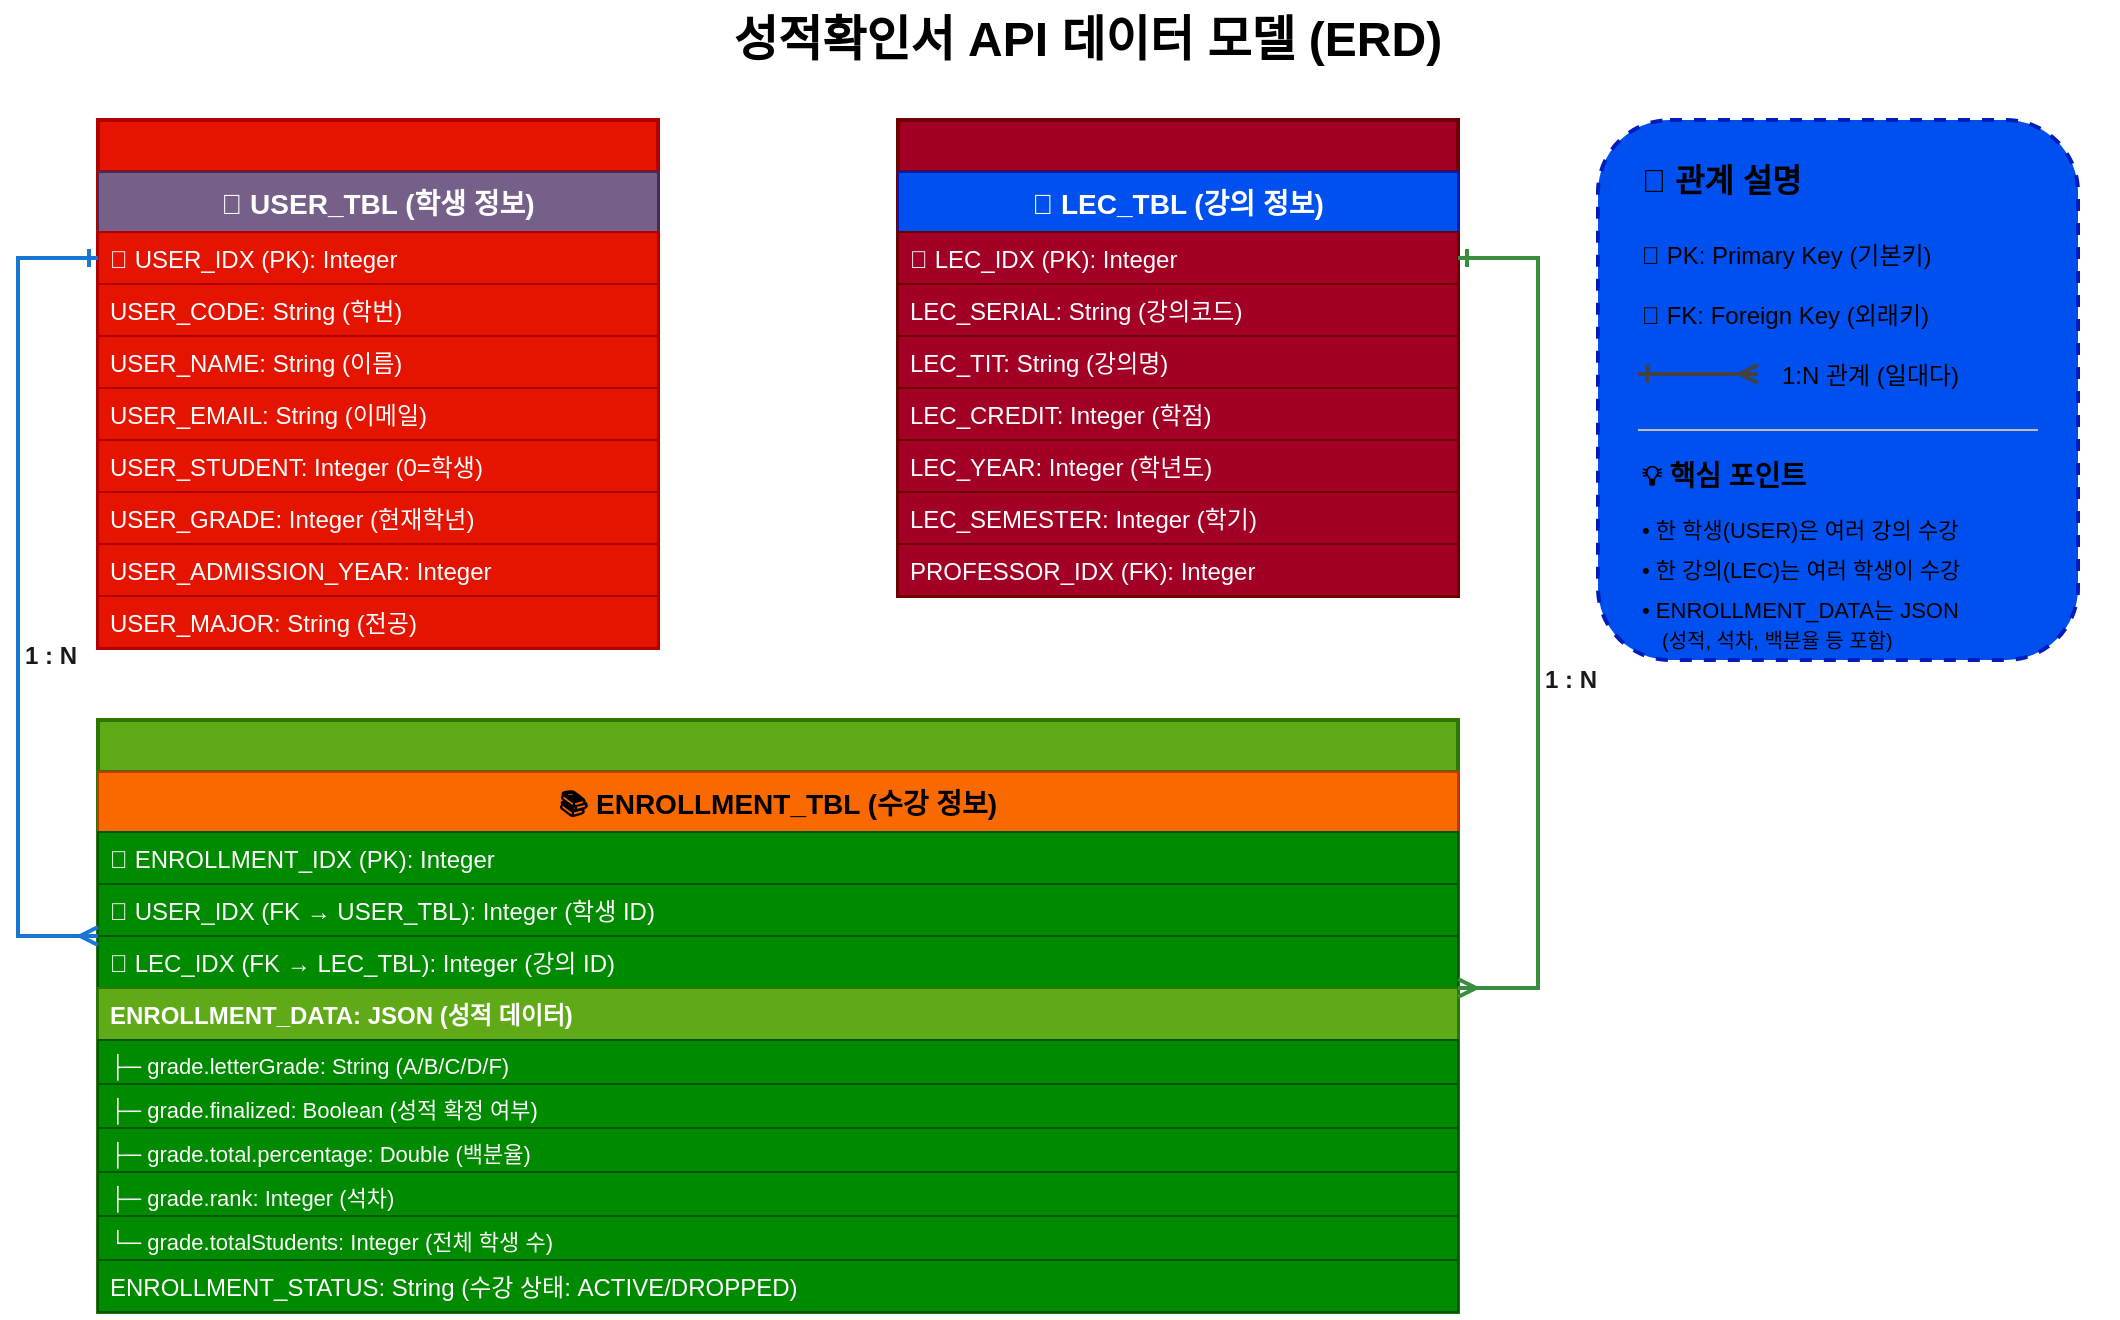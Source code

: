 <mxfile version="28.2.8">
  <diagram name="데이터 모델 ERD" id="data-model">
    <mxGraphModel dx="1678" dy="914" grid="1" gridSize="10" guides="1" tooltips="1" connect="1" arrows="1" fold="1" page="1" pageScale="1" pageWidth="1169" pageHeight="827" background="light-dark(#FFFFFF,#FFFFFF)" math="0" shadow="0">
      <root>
        <mxCell id="0" />
        <mxCell id="1" parent="0" />
        <mxCell id="title" value="성적확인서 API 데이터 모델 (ERD)" style="text;html=1;strokeColor=none;fillColor=none;align=center;verticalAlign=middle;whiteSpace=wrap;rounded=0;fontSize=24;fontStyle=1;fontColor=light-dark(#000000,#000000);" parent="1" vertex="1">
          <mxGeometry x="290" y="100" width="570" height="40" as="geometry" />
        </mxCell>
        <mxCell id="user-table" value="" style="swimlane;fontStyle=1;childLayout=stackLayout;horizontal=1;startSize=26;fillColor=#e51400;horizontalStack=0;resizeParent=1;resizeParentMax=0;resizeLast=0;collapsible=1;marginBottom=0;strokeColor=#B20000;strokeWidth=2;fontColor=#ffffff;fontSize=14;" parent="1" vertex="1">
          <mxGeometry x="80" y="160" width="280" height="264" as="geometry" />
        </mxCell>
        <mxCell id="user-title" value="👤 USER_TBL (학생 정보)" style="text;strokeColor=#432D57;fillColor=#76608a;align=center;verticalAlign=middle;spacingLeft=4;spacingRight=4;overflow=hidden;rotatable=0;points=[[0,0.5],[1,0.5]];portConstraint=eastwest;fontColor=#ffffff;fontSize=14;fontStyle=1;" parent="user-table" vertex="1">
          <mxGeometry y="26" width="280" height="30" as="geometry" />
        </mxCell>
        <mxCell id="user-1" value="🔑 USER_IDX (PK): Integer" style="text;strokeColor=#B20000;fillColor=#e51400;align=left;verticalAlign=top;spacingLeft=4;spacingRight=4;overflow=hidden;rotatable=0;points=[[0,0.5],[1,0.5]];portConstraint=eastwest;fontColor=#ffffff;fontSize=12;strokeWidth=1;" parent="user-table" vertex="1">
          <mxGeometry y="56" width="280" height="26" as="geometry" />
        </mxCell>
        <mxCell id="user-2" value="USER_CODE: String (학번)" style="text;strokeColor=#B20000;fillColor=#e51400;align=left;verticalAlign=top;spacingLeft=4;spacingRight=4;overflow=hidden;rotatable=0;points=[[0,0.5],[1,0.5]];portConstraint=eastwest;fontColor=#ffffff;fontSize=12;strokeWidth=1;" parent="user-table" vertex="1">
          <mxGeometry y="82" width="280" height="26" as="geometry" />
        </mxCell>
        <mxCell id="user-3" value="USER_NAME: String (이름)" style="text;strokeColor=#B20000;fillColor=#e51400;align=left;verticalAlign=top;spacingLeft=4;spacingRight=4;overflow=hidden;rotatable=0;points=[[0,0.5],[1,0.5]];portConstraint=eastwest;fontColor=#ffffff;fontSize=12;strokeWidth=1;" parent="user-table" vertex="1">
          <mxGeometry y="108" width="280" height="26" as="geometry" />
        </mxCell>
        <mxCell id="user-4" value="USER_EMAIL: String (이메일)" style="text;strokeColor=#B20000;fillColor=#e51400;align=left;verticalAlign=top;spacingLeft=4;spacingRight=4;overflow=hidden;rotatable=0;points=[[0,0.5],[1,0.5]];portConstraint=eastwest;fontColor=#ffffff;fontSize=12;strokeWidth=1;" parent="user-table" vertex="1">
          <mxGeometry y="134" width="280" height="26" as="geometry" />
        </mxCell>
        <mxCell id="user-5" value="USER_STUDENT: Integer (0=학생)" style="text;strokeColor=#B20000;fillColor=#e51400;align=left;verticalAlign=top;spacingLeft=4;spacingRight=4;overflow=hidden;rotatable=0;points=[[0,0.5],[1,0.5]];portConstraint=eastwest;fontColor=#ffffff;fontSize=12;strokeWidth=1;" parent="user-table" vertex="1">
          <mxGeometry y="160" width="280" height="26" as="geometry" />
        </mxCell>
        <mxCell id="user-6" value="USER_GRADE: Integer (현재학년)" style="text;strokeColor=#B20000;fillColor=#e51400;align=left;verticalAlign=top;spacingLeft=4;spacingRight=4;overflow=hidden;rotatable=0;points=[[0,0.5],[1,0.5]];portConstraint=eastwest;fontColor=#ffffff;fontSize=12;strokeWidth=1;" parent="user-table" vertex="1">
          <mxGeometry y="186" width="280" height="26" as="geometry" />
        </mxCell>
        <mxCell id="user-7" value="USER_ADMISSION_YEAR: Integer" style="text;strokeColor=#B20000;fillColor=#e51400;align=left;verticalAlign=top;spacingLeft=4;spacingRight=4;overflow=hidden;rotatable=0;points=[[0,0.5],[1,0.5]];portConstraint=eastwest;fontColor=#ffffff;fontSize=12;strokeWidth=1;" parent="user-table" vertex="1">
          <mxGeometry y="212" width="280" height="26" as="geometry" />
        </mxCell>
        <mxCell id="user-8" value="USER_MAJOR: String (전공)" style="text;strokeColor=#B20000;fillColor=#e51400;align=left;verticalAlign=top;spacingLeft=4;spacingRight=4;overflow=hidden;rotatable=0;points=[[0,0.5],[1,0.5]];portConstraint=eastwest;fontColor=#ffffff;fontSize=12;strokeWidth=1;" parent="user-table" vertex="1">
          <mxGeometry y="238" width="280" height="26" as="geometry" />
        </mxCell>
        <mxCell id="lec-table" value="" style="swimlane;fontStyle=1;childLayout=stackLayout;horizontal=1;startSize=26;fillColor=#a20025;horizontalStack=0;resizeParent=1;resizeParentMax=0;resizeLast=0;collapsible=1;marginBottom=0;strokeColor=#6F0000;strokeWidth=2;fontColor=#ffffff;fontSize=14;" parent="1" vertex="1">
          <mxGeometry x="480" y="160" width="280" height="238" as="geometry" />
        </mxCell>
        <mxCell id="lec-title" value="📖 LEC_TBL (강의 정보)" style="text;strokeColor=#001DBC;fillColor=#0050ef;align=center;verticalAlign=middle;spacingLeft=4;spacingRight=4;overflow=hidden;rotatable=0;points=[[0,0.5],[1,0.5]];portConstraint=eastwest;fontColor=#ffffff;fontSize=14;fontStyle=1;" parent="lec-table" vertex="1">
          <mxGeometry y="26" width="280" height="30" as="geometry" />
        </mxCell>
        <mxCell id="lec-1" value="🔑 LEC_IDX (PK): Integer" style="text;strokeColor=#6F0000;fillColor=#a20025;align=left;verticalAlign=top;spacingLeft=4;spacingRight=4;overflow=hidden;rotatable=0;points=[[0,0.5],[1,0.5]];portConstraint=eastwest;fontColor=#ffffff;fontSize=12;strokeWidth=1;" parent="lec-table" vertex="1">
          <mxGeometry y="56" width="280" height="26" as="geometry" />
        </mxCell>
        <mxCell id="lec-2" value="LEC_SERIAL: String (강의코드)" style="text;strokeColor=#6F0000;fillColor=#a20025;align=left;verticalAlign=top;spacingLeft=4;spacingRight=4;overflow=hidden;rotatable=0;points=[[0,0.5],[1,0.5]];portConstraint=eastwest;fontColor=#ffffff;fontSize=12;strokeWidth=1;" parent="lec-table" vertex="1">
          <mxGeometry y="82" width="280" height="26" as="geometry" />
        </mxCell>
        <mxCell id="lec-3" value="LEC_TIT: String (강의명)" style="text;strokeColor=#6F0000;fillColor=#a20025;align=left;verticalAlign=top;spacingLeft=4;spacingRight=4;overflow=hidden;rotatable=0;points=[[0,0.5],[1,0.5]];portConstraint=eastwest;fontColor=#ffffff;fontSize=12;strokeWidth=1;" parent="lec-table" vertex="1">
          <mxGeometry y="108" width="280" height="26" as="geometry" />
        </mxCell>
        <mxCell id="lec-4" value="LEC_CREDIT: Integer (학점)" style="text;strokeColor=#6F0000;fillColor=#a20025;align=left;verticalAlign=top;spacingLeft=4;spacingRight=4;overflow=hidden;rotatable=0;points=[[0,0.5],[1,0.5]];portConstraint=eastwest;fontColor=#ffffff;fontSize=12;strokeWidth=1;" parent="lec-table" vertex="1">
          <mxGeometry y="134" width="280" height="26" as="geometry" />
        </mxCell>
        <mxCell id="lec-5" value="LEC_YEAR: Integer (학년도)" style="text;strokeColor=#6F0000;fillColor=#a20025;align=left;verticalAlign=top;spacingLeft=4;spacingRight=4;overflow=hidden;rotatable=0;points=[[0,0.5],[1,0.5]];portConstraint=eastwest;fontColor=#ffffff;fontSize=12;strokeWidth=1;" parent="lec-table" vertex="1">
          <mxGeometry y="160" width="280" height="26" as="geometry" />
        </mxCell>
        <mxCell id="lec-6" value="LEC_SEMESTER: Integer (학기)" style="text;strokeColor=#6F0000;fillColor=#a20025;align=left;verticalAlign=top;spacingLeft=4;spacingRight=4;overflow=hidden;rotatable=0;points=[[0,0.5],[1,0.5]];portConstraint=eastwest;fontColor=#ffffff;fontSize=12;strokeWidth=1;" parent="lec-table" vertex="1">
          <mxGeometry y="186" width="280" height="26" as="geometry" />
        </mxCell>
        <mxCell id="lec-7" value="PROFESSOR_IDX (FK): Integer" style="text;strokeColor=#6F0000;fillColor=#a20025;align=left;verticalAlign=top;spacingLeft=4;spacingRight=4;overflow=hidden;rotatable=0;points=[[0,0.5],[1,0.5]];portConstraint=eastwest;fontColor=#ffffff;fontSize=12;strokeWidth=1;" parent="lec-table" vertex="1">
          <mxGeometry y="212" width="280" height="26" as="geometry" />
        </mxCell>
        <mxCell id="enrollment-table" value="" style="swimlane;fontStyle=1;childLayout=stackLayout;horizontal=1;startSize=26;fillColor=#60a917;horizontalStack=0;resizeParent=1;resizeParentMax=0;resizeLast=0;collapsible=1;marginBottom=0;strokeColor=#2D7600;strokeWidth=2;fontColor=#ffffff;fontSize=14;" parent="1" vertex="1">
          <mxGeometry x="80" y="460" width="680" height="296" as="geometry" />
        </mxCell>
        <mxCell id="enrollment-title" value="📚 ENROLLMENT_TBL (수강 정보)" style="text;strokeColor=#C73500;fillColor=#fa6800;align=center;verticalAlign=middle;spacingLeft=4;spacingRight=4;overflow=hidden;rotatable=0;points=[[0,0.5],[1,0.5]];portConstraint=eastwest;fontColor=#000000;fontSize=14;fontStyle=1;" parent="enrollment-table" vertex="1">
          <mxGeometry y="26" width="680" height="30" as="geometry" />
        </mxCell>
        <mxCell id="enrollment-1" value="🔑 ENROLLMENT_IDX (PK): Integer" style="text;strokeColor=#005700;fillColor=#008a00;align=left;verticalAlign=top;spacingLeft=4;spacingRight=4;overflow=hidden;rotatable=0;points=[[0,0.5],[1,0.5]];portConstraint=eastwest;fontColor=#ffffff;fontSize=12;strokeWidth=1;" parent="enrollment-table" vertex="1">
          <mxGeometry y="56" width="680" height="26" as="geometry" />
        </mxCell>
        <mxCell id="enrollment-2" value="🔗 USER_IDX (FK → USER_TBL): Integer (학생 ID)" style="text;strokeColor=#005700;fillColor=#008a00;align=left;verticalAlign=top;spacingLeft=4;spacingRight=4;overflow=hidden;rotatable=0;points=[[0,0.5],[1,0.5]];portConstraint=eastwest;fontColor=#ffffff;fontSize=12;strokeWidth=1;" parent="enrollment-table" vertex="1">
          <mxGeometry y="82" width="680" height="26" as="geometry" />
        </mxCell>
        <mxCell id="enrollment-3" value="🔗 LEC_IDX (FK → LEC_TBL): Integer (강의 ID)" style="text;strokeColor=#005700;fillColor=#008a00;align=left;verticalAlign=top;spacingLeft=4;spacingRight=4;overflow=hidden;rotatable=0;points=[[0,0.5],[1,0.5]];portConstraint=eastwest;fontColor=#ffffff;fontSize=12;strokeWidth=1;" parent="enrollment-table" vertex="1">
          <mxGeometry y="108" width="680" height="26" as="geometry" />
        </mxCell>
        <mxCell id="enrollment-4" value="ENROLLMENT_DATA: JSON (성적 데이터)" style="text;strokeColor=#2D7600;fillColor=#60a917;align=left;verticalAlign=top;spacingLeft=4;spacingRight=4;overflow=hidden;rotatable=0;points=[[0,0.5],[1,0.5]];portConstraint=eastwest;fontColor=#ffffff;fontSize=12;fontStyle=1;strokeWidth=1;" parent="enrollment-table" vertex="1">
          <mxGeometry y="134" width="680" height="26" as="geometry" />
        </mxCell>
        <mxCell id="enrollment-5" value="    ├─ grade.letterGrade: String (A/B/C/D/F)" style="text;strokeColor=#005700;fillColor=#008a00;align=left;verticalAlign=top;spacingLeft=4;spacingRight=4;overflow=hidden;rotatable=0;points=[[0,0.5],[1,0.5]];portConstraint=eastwest;fontColor=#ffffff;fontSize=11;strokeWidth=1;" parent="enrollment-table" vertex="1">
          <mxGeometry y="160" width="680" height="22" as="geometry" />
        </mxCell>
        <mxCell id="enrollment-6" value="    ├─ grade.finalized: Boolean (성적 확정 여부)" style="text;strokeColor=#005700;fillColor=#008a00;align=left;verticalAlign=top;spacingLeft=4;spacingRight=4;overflow=hidden;rotatable=0;points=[[0,0.5],[1,0.5]];portConstraint=eastwest;fontColor=#ffffff;fontSize=11;strokeWidth=1;" parent="enrollment-table" vertex="1">
          <mxGeometry y="182" width="680" height="22" as="geometry" />
        </mxCell>
        <mxCell id="enrollment-7" value="    ├─ grade.total.percentage: Double (백분율)" style="text;strokeColor=#005700;fillColor=#008a00;align=left;verticalAlign=top;spacingLeft=4;spacingRight=4;overflow=hidden;rotatable=0;points=[[0,0.5],[1,0.5]];portConstraint=eastwest;fontColor=#ffffff;fontSize=11;strokeWidth=1;" parent="enrollment-table" vertex="1">
          <mxGeometry y="204" width="680" height="22" as="geometry" />
        </mxCell>
        <mxCell id="enrollment-8" value="    ├─ grade.rank: Integer (석차)" style="text;strokeColor=#005700;fillColor=#008a00;align=left;verticalAlign=top;spacingLeft=4;spacingRight=4;overflow=hidden;rotatable=0;points=[[0,0.5],[1,0.5]];portConstraint=eastwest;fontColor=#ffffff;fontSize=11;strokeWidth=1;" parent="enrollment-table" vertex="1">
          <mxGeometry y="226" width="680" height="22" as="geometry" />
        </mxCell>
        <mxCell id="enrollment-9" value="    └─ grade.totalStudents: Integer (전체 학생 수)" style="text;strokeColor=#005700;fillColor=#008a00;align=left;verticalAlign=top;spacingLeft=4;spacingRight=4;overflow=hidden;rotatable=0;points=[[0,0.5],[1,0.5]];portConstraint=eastwest;fontColor=#ffffff;fontSize=11;strokeWidth=1;" parent="enrollment-table" vertex="1">
          <mxGeometry y="248" width="680" height="22" as="geometry" />
        </mxCell>
        <mxCell id="enrollment-10" value="ENROLLMENT_STATUS: String (수강 상태: ACTIVE/DROPPED)" style="text;strokeColor=#005700;fillColor=#008a00;align=left;verticalAlign=top;spacingLeft=4;spacingRight=4;overflow=hidden;rotatable=0;points=[[0,0.5],[1,0.5]];portConstraint=eastwest;fontColor=#ffffff;fontSize=12;strokeWidth=1;" parent="enrollment-table" vertex="1">
          <mxGeometry y="270" width="680" height="26" as="geometry" />
        </mxCell>
        <mxCell id="rel1" value="" style="edgeStyle=orthogonalEdgeStyle;rounded=0;orthogonalLoop=1;jettySize=auto;html=1;strokeWidth=2;strokeColor=#1976D2;endArrow=ERmany;endFill=0;startArrow=ERone;startFill=0;" parent="1" source="user-1" target="enrollment-2" edge="1">
          <mxGeometry relative="1" as="geometry">
            <Array as="points">
              <mxPoint x="40" y="229" />
              <mxPoint x="40" y="568" />
            </Array>
          </mxGeometry>
        </mxCell>
        <mxCell id="rel1-label" value="1 : N" style="edgeLabel;html=1;align=center;verticalAlign=middle;resizable=0;points=[];fontSize=12;fontColor=#1A1A1A;backgroundColor=#FFFFFF;fontStyle=1;" parent="rel1" vertex="1" connectable="0">
          <mxGeometry x="-0.1" y="1" relative="1" as="geometry">
            <mxPoint x="15" y="50" as="offset" />
          </mxGeometry>
        </mxCell>
        <mxCell id="rel2" value="" style="edgeStyle=orthogonalEdgeStyle;rounded=0;orthogonalLoop=1;jettySize=auto;html=1;strokeWidth=2;strokeColor=#388E3C;endArrow=ERmany;endFill=0;startArrow=ERone;startFill=0;" parent="1" source="lec-1" target="enrollment-3" edge="1">
          <mxGeometry relative="1" as="geometry">
            <Array as="points">
              <mxPoint x="800" y="229" />
              <mxPoint x="800" y="594" />
            </Array>
          </mxGeometry>
        </mxCell>
        <mxCell id="rel2-label" value="1 : N" style="edgeLabel;html=1;align=center;verticalAlign=middle;resizable=0;points=[];fontSize=12;fontColor=#1A1A1A;backgroundColor=#FFFFFF;fontStyle=1;" parent="rel2" vertex="1" connectable="0">
          <mxGeometry x="-0.1" y="1" relative="1" as="geometry">
            <mxPoint x="15" y="50" as="offset" />
          </mxGeometry>
        </mxCell>
        <mxCell id="legend-box" value="" style="rounded=1;whiteSpace=wrap;html=1;fillColor=#0050ef;strokeColor=#001DBC;strokeWidth=2;dashed=1;fontColor=#ffffff;" parent="1" vertex="1">
          <mxGeometry x="830" y="160" width="240" height="270" as="geometry" />
        </mxCell>
        <mxCell id="legend-title" value="📌 관계 설명" style="text;html=1;strokeColor=none;fillColor=none;align=left;verticalAlign=middle;whiteSpace=wrap;rounded=0;fontSize=16;fontStyle=1;fontColor=light-dark(#000000,#000000);" parent="1" vertex="1">
          <mxGeometry x="850" y="175" width="240" height="30" as="geometry" />
        </mxCell>
        <mxCell id="legend-1" value="🔑 PK: Primary Key (기본키)" style="text;html=1;strokeColor=none;fillColor=none;align=left;verticalAlign=middle;whiteSpace=wrap;rounded=0;fontSize=12;fontColor=light-dark(#000000,#000000);" parent="1" vertex="1">
          <mxGeometry x="850" y="215" width="240" height="25" as="geometry" />
        </mxCell>
        <mxCell id="legend-2" value="🔗 FK: Foreign Key (외래키)" style="text;html=1;strokeColor=none;fillColor=none;align=left;verticalAlign=middle;whiteSpace=wrap;rounded=0;fontSize=12;fontColor=light-dark(#000000,#000000);" parent="1" vertex="1">
          <mxGeometry x="850" y="245" width="240" height="25" as="geometry" />
        </mxCell>
        <mxCell id="legend-3" value="" style="edgeStyle=orthogonalEdgeStyle;rounded=0;orthogonalLoop=1;jettySize=auto;html=1;strokeWidth=2;strokeColor=#424242;endArrow=ERmany;endFill=0;startArrow=ERone;startFill=0;fontColor=light-dark(#000000,#000000);" parent="1" edge="1">
          <mxGeometry relative="1" as="geometry">
            <mxPoint x="850" y="287" as="sourcePoint" />
            <mxPoint x="910" y="287" as="targetPoint" />
          </mxGeometry>
        </mxCell>
        <mxCell id="legend-3-label" value="1:N 관계 (일대다)" style="text;html=1;strokeColor=none;fillColor=none;align=left;verticalAlign=middle;whiteSpace=wrap;rounded=0;fontSize=12;fontColor=light-dark(#000000,#000000);" parent="1" vertex="1">
          <mxGeometry x="920" y="275" width="170" height="25" as="geometry" />
        </mxCell>
        <mxCell id="legend-divider" value="" style="endArrow=none;html=1;strokeWidth=1;strokeColor=#BDBDBD;fontColor=light-dark(#000000,#000000);" parent="1" edge="1">
          <mxGeometry width="50" height="50" relative="1" as="geometry">
            <mxPoint x="850" y="315" as="sourcePoint" />
            <mxPoint x="1050" y="315" as="targetPoint" />
          </mxGeometry>
        </mxCell>
        <mxCell id="legend-4" value="💡 핵심 포인트" style="text;html=1;strokeColor=none;fillColor=none;align=left;verticalAlign=middle;whiteSpace=wrap;rounded=0;fontSize=14;fontStyle=1;fontColor=light-dark(#000000,#000000);" parent="1" vertex="1">
          <mxGeometry x="850" y="325" width="240" height="25" as="geometry" />
        </mxCell>
        <mxCell id="legend-5" value="• 한 학생(USER)은 여러 강의 수강" style="text;html=1;strokeColor=none;fillColor=none;align=left;verticalAlign=middle;whiteSpace=wrap;rounded=0;fontSize=11;fontColor=light-dark(#000000,#000000);" parent="1" vertex="1">
          <mxGeometry x="850" y="355" width="240" height="20" as="geometry" />
        </mxCell>
        <mxCell id="legend-6" value="• 한 강의(LEC)는 여러 학생이 수강" style="text;html=1;strokeColor=none;fillColor=none;align=left;verticalAlign=middle;whiteSpace=wrap;rounded=0;fontSize=11;fontColor=light-dark(#000000,#000000);" parent="1" vertex="1">
          <mxGeometry x="850" y="375" width="240" height="20" as="geometry" />
        </mxCell>
        <mxCell id="legend-7" value="• ENROLLMENT_DATA는 JSON" style="text;html=1;strokeColor=none;fillColor=none;align=left;verticalAlign=middle;whiteSpace=wrap;rounded=0;fontSize=11;fontColor=light-dark(#000000,#000000);" parent="1" vertex="1">
          <mxGeometry x="850" y="395" width="240" height="20" as="geometry" />
        </mxCell>
        <mxCell id="legend-8" value="  (성적, 석차, 백분율 등 포함)" style="text;html=1;strokeColor=none;fillColor=none;align=left;verticalAlign=middle;whiteSpace=wrap;rounded=0;fontSize=10;fontColor=light-dark(#000000,#000000);" parent="1" vertex="1">
          <mxGeometry x="860" y="410" width="230" height="20" as="geometry" />
        </mxCell>
      </root>
    </mxGraphModel>
  </diagram>
</mxfile>
